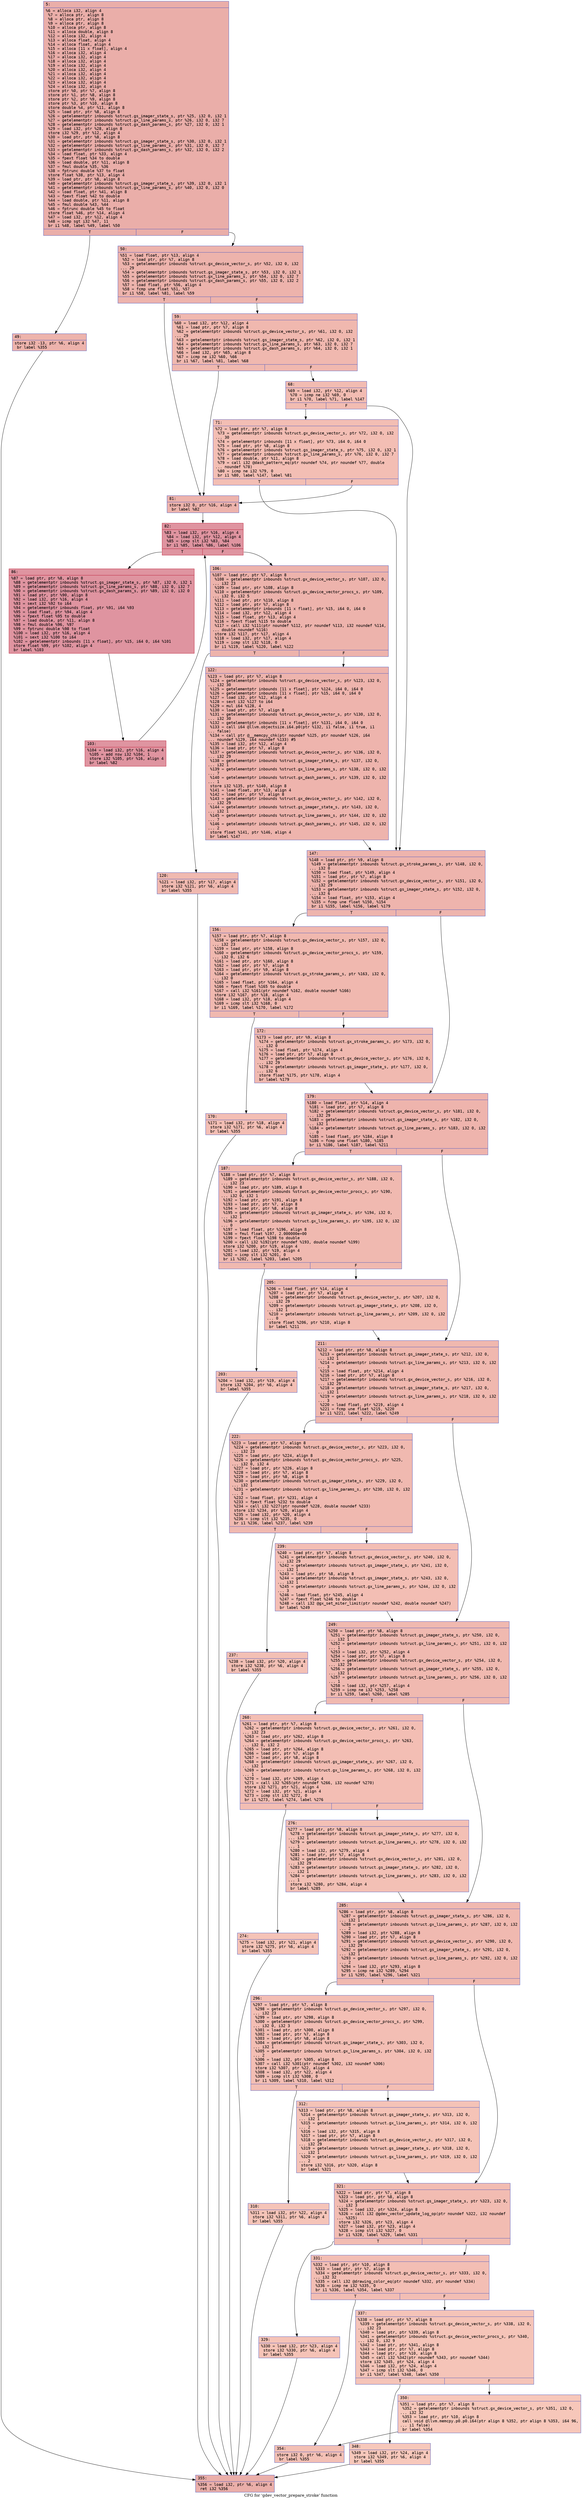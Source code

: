digraph "CFG for 'gdev_vector_prepare_stroke' function" {
	label="CFG for 'gdev_vector_prepare_stroke' function";

	Node0x6000009cc410 [shape=record,color="#3d50c3ff", style=filled, fillcolor="#d0473d70" fontname="Courier",label="{5:\l|  %6 = alloca i32, align 4\l  %7 = alloca ptr, align 8\l  %8 = alloca ptr, align 8\l  %9 = alloca ptr, align 8\l  %10 = alloca ptr, align 8\l  %11 = alloca double, align 8\l  %12 = alloca i32, align 4\l  %13 = alloca float, align 4\l  %14 = alloca float, align 4\l  %15 = alloca [11 x float], align 4\l  %16 = alloca i32, align 4\l  %17 = alloca i32, align 4\l  %18 = alloca i32, align 4\l  %19 = alloca i32, align 4\l  %20 = alloca i32, align 4\l  %21 = alloca i32, align 4\l  %22 = alloca i32, align 4\l  %23 = alloca i32, align 4\l  %24 = alloca i32, align 4\l  store ptr %0, ptr %7, align 8\l  store ptr %1, ptr %8, align 8\l  store ptr %2, ptr %9, align 8\l  store ptr %3, ptr %10, align 8\l  store double %4, ptr %11, align 8\l  %25 = load ptr, ptr %8, align 8\l  %26 = getelementptr inbounds %struct.gs_imager_state_s, ptr %25, i32 0, i32 1\l  %27 = getelementptr inbounds %struct.gx_line_params_s, ptr %26, i32 0, i32 7\l  %28 = getelementptr inbounds %struct.gx_dash_params_s, ptr %27, i32 0, i32 1\l  %29 = load i32, ptr %28, align 8\l  store i32 %29, ptr %12, align 4\l  %30 = load ptr, ptr %8, align 8\l  %31 = getelementptr inbounds %struct.gs_imager_state_s, ptr %30, i32 0, i32 1\l  %32 = getelementptr inbounds %struct.gx_line_params_s, ptr %31, i32 0, i32 7\l  %33 = getelementptr inbounds %struct.gx_dash_params_s, ptr %32, i32 0, i32 2\l  %34 = load float, ptr %33, align 4\l  %35 = fpext float %34 to double\l  %36 = load double, ptr %11, align 8\l  %37 = fmul double %35, %36\l  %38 = fptrunc double %37 to float\l  store float %38, ptr %13, align 4\l  %39 = load ptr, ptr %8, align 8\l  %40 = getelementptr inbounds %struct.gs_imager_state_s, ptr %39, i32 0, i32 1\l  %41 = getelementptr inbounds %struct.gx_line_params_s, ptr %40, i32 0, i32 0\l  %42 = load float, ptr %41, align 8\l  %43 = fpext float %42 to double\l  %44 = load double, ptr %11, align 8\l  %45 = fmul double %43, %44\l  %46 = fptrunc double %45 to float\l  store float %46, ptr %14, align 4\l  %47 = load i32, ptr %12, align 4\l  %48 = icmp sgt i32 %47, 11\l  br i1 %48, label %49, label %50\l|{<s0>T|<s1>F}}"];
	Node0x6000009cc410:s0 -> Node0x6000009cc460[tooltip="5 -> 49\nProbability 50.00%" ];
	Node0x6000009cc410:s1 -> Node0x6000009cc4b0[tooltip="5 -> 50\nProbability 50.00%" ];
	Node0x6000009cc460 [shape=record,color="#3d50c3ff", style=filled, fillcolor="#d6524470" fontname="Courier",label="{49:\l|  store i32 -13, ptr %6, align 4\l  br label %355\l}"];
	Node0x6000009cc460 -> Node0x6000009cd090[tooltip="49 -> 355\nProbability 100.00%" ];
	Node0x6000009cc4b0 [shape=record,color="#3d50c3ff", style=filled, fillcolor="#d6524470" fontname="Courier",label="{50:\l|  %51 = load float, ptr %13, align 4\l  %52 = load ptr, ptr %7, align 8\l  %53 = getelementptr inbounds %struct.gx_device_vector_s, ptr %52, i32 0, i32\l... 29\l  %54 = getelementptr inbounds %struct.gs_imager_state_s, ptr %53, i32 0, i32 1\l  %55 = getelementptr inbounds %struct.gx_line_params_s, ptr %54, i32 0, i32 7\l  %56 = getelementptr inbounds %struct.gx_dash_params_s, ptr %55, i32 0, i32 2\l  %57 = load float, ptr %56, align 4\l  %58 = fcmp une float %51, %57\l  br i1 %58, label %81, label %59\l|{<s0>T|<s1>F}}"];
	Node0x6000009cc4b0:s0 -> Node0x6000009cc5f0[tooltip="50 -> 81\nProbability 62.50%" ];
	Node0x6000009cc4b0:s1 -> Node0x6000009cc500[tooltip="50 -> 59\nProbability 37.50%" ];
	Node0x6000009cc500 [shape=record,color="#3d50c3ff", style=filled, fillcolor="#dc5d4a70" fontname="Courier",label="{59:\l|  %60 = load i32, ptr %12, align 4\l  %61 = load ptr, ptr %7, align 8\l  %62 = getelementptr inbounds %struct.gx_device_vector_s, ptr %61, i32 0, i32\l... 29\l  %63 = getelementptr inbounds %struct.gs_imager_state_s, ptr %62, i32 0, i32 1\l  %64 = getelementptr inbounds %struct.gx_line_params_s, ptr %63, i32 0, i32 7\l  %65 = getelementptr inbounds %struct.gx_dash_params_s, ptr %64, i32 0, i32 1\l  %66 = load i32, ptr %65, align 8\l  %67 = icmp ne i32 %60, %66\l  br i1 %67, label %81, label %68\l|{<s0>T|<s1>F}}"];
	Node0x6000009cc500:s0 -> Node0x6000009cc5f0[tooltip="59 -> 81\nProbability 50.00%" ];
	Node0x6000009cc500:s1 -> Node0x6000009cc550[tooltip="59 -> 68\nProbability 50.00%" ];
	Node0x6000009cc550 [shape=record,color="#3d50c3ff", style=filled, fillcolor="#e1675170" fontname="Courier",label="{68:\l|  %69 = load i32, ptr %12, align 4\l  %70 = icmp ne i32 %69, 0\l  br i1 %70, label %71, label %147\l|{<s0>T|<s1>F}}"];
	Node0x6000009cc550:s0 -> Node0x6000009cc5a0[tooltip="68 -> 71\nProbability 62.50%" ];
	Node0x6000009cc550:s1 -> Node0x6000009cc820[tooltip="68 -> 147\nProbability 37.50%" ];
	Node0x6000009cc5a0 [shape=record,color="#3d50c3ff", style=filled, fillcolor="#e36c5570" fontname="Courier",label="{71:\l|  %72 = load ptr, ptr %7, align 8\l  %73 = getelementptr inbounds %struct.gx_device_vector_s, ptr %72, i32 0, i32\l... 30\l  %74 = getelementptr inbounds [11 x float], ptr %73, i64 0, i64 0\l  %75 = load ptr, ptr %8, align 8\l  %76 = getelementptr inbounds %struct.gs_imager_state_s, ptr %75, i32 0, i32 1\l  %77 = getelementptr inbounds %struct.gx_line_params_s, ptr %76, i32 0, i32 7\l  %78 = load double, ptr %11, align 8\l  %79 = call i32 @dash_pattern_eq(ptr noundef %74, ptr noundef %77, double\l... noundef %78)\l  %80 = icmp ne i32 %79, 0\l  br i1 %80, label %147, label %81\l|{<s0>T|<s1>F}}"];
	Node0x6000009cc5a0:s0 -> Node0x6000009cc820[tooltip="71 -> 147\nProbability 62.50%" ];
	Node0x6000009cc5a0:s1 -> Node0x6000009cc5f0[tooltip="71 -> 81\nProbability 37.50%" ];
	Node0x6000009cc5f0 [shape=record,color="#3d50c3ff", style=filled, fillcolor="#d6524470" fontname="Courier",label="{81:\l|  store i32 0, ptr %16, align 4\l  br label %82\l}"];
	Node0x6000009cc5f0 -> Node0x6000009cc640[tooltip="81 -> 82\nProbability 100.00%" ];
	Node0x6000009cc640 [shape=record,color="#b70d28ff", style=filled, fillcolor="#b70d2870" fontname="Courier",label="{82:\l|  %83 = load i32, ptr %16, align 4\l  %84 = load i32, ptr %12, align 4\l  %85 = icmp slt i32 %83, %84\l  br i1 %85, label %86, label %106\l|{<s0>T|<s1>F}}"];
	Node0x6000009cc640:s0 -> Node0x6000009cc690[tooltip="82 -> 86\nProbability 96.88%" ];
	Node0x6000009cc640:s1 -> Node0x6000009cc730[tooltip="82 -> 106\nProbability 3.12%" ];
	Node0x6000009cc690 [shape=record,color="#b70d28ff", style=filled, fillcolor="#b70d2870" fontname="Courier",label="{86:\l|  %87 = load ptr, ptr %8, align 8\l  %88 = getelementptr inbounds %struct.gs_imager_state_s, ptr %87, i32 0, i32 1\l  %89 = getelementptr inbounds %struct.gx_line_params_s, ptr %88, i32 0, i32 7\l  %90 = getelementptr inbounds %struct.gx_dash_params_s, ptr %89, i32 0, i32 0\l  %91 = load ptr, ptr %90, align 8\l  %92 = load i32, ptr %16, align 4\l  %93 = sext i32 %92 to i64\l  %94 = getelementptr inbounds float, ptr %91, i64 %93\l  %95 = load float, ptr %94, align 4\l  %96 = fpext float %95 to double\l  %97 = load double, ptr %11, align 8\l  %98 = fmul double %96, %97\l  %99 = fptrunc double %98 to float\l  %100 = load i32, ptr %16, align 4\l  %101 = sext i32 %100 to i64\l  %102 = getelementptr inbounds [11 x float], ptr %15, i64 0, i64 %101\l  store float %99, ptr %102, align 4\l  br label %103\l}"];
	Node0x6000009cc690 -> Node0x6000009cc6e0[tooltip="86 -> 103\nProbability 100.00%" ];
	Node0x6000009cc6e0 [shape=record,color="#b70d28ff", style=filled, fillcolor="#b70d2870" fontname="Courier",label="{103:\l|  %104 = load i32, ptr %16, align 4\l  %105 = add nsw i32 %104, 1\l  store i32 %105, ptr %16, align 4\l  br label %82\l}"];
	Node0x6000009cc6e0 -> Node0x6000009cc640[tooltip="103 -> 82\nProbability 100.00%" ];
	Node0x6000009cc730 [shape=record,color="#3d50c3ff", style=filled, fillcolor="#d6524470" fontname="Courier",label="{106:\l|  %107 = load ptr, ptr %7, align 8\l  %108 = getelementptr inbounds %struct.gx_device_vector_s, ptr %107, i32 0,\l... i32 23\l  %109 = load ptr, ptr %108, align 8\l  %110 = getelementptr inbounds %struct.gx_device_vector_procs_s, ptr %109,\l... i32 0, i32 5\l  %111 = load ptr, ptr %110, align 8\l  %112 = load ptr, ptr %7, align 8\l  %113 = getelementptr inbounds [11 x float], ptr %15, i64 0, i64 0\l  %114 = load i32, ptr %12, align 4\l  %115 = load float, ptr %13, align 4\l  %116 = fpext float %115 to double\l  %117 = call i32 %111(ptr noundef %112, ptr noundef %113, i32 noundef %114,\l... double noundef %116)\l  store i32 %117, ptr %17, align 4\l  %118 = load i32, ptr %17, align 4\l  %119 = icmp slt i32 %118, 0\l  br i1 %119, label %120, label %122\l|{<s0>T|<s1>F}}"];
	Node0x6000009cc730:s0 -> Node0x6000009cc780[tooltip="106 -> 120\nProbability 37.50%" ];
	Node0x6000009cc730:s1 -> Node0x6000009cc7d0[tooltip="106 -> 122\nProbability 62.50%" ];
	Node0x6000009cc780 [shape=record,color="#3d50c3ff", style=filled, fillcolor="#de614d70" fontname="Courier",label="{120:\l|  %121 = load i32, ptr %17, align 4\l  store i32 %121, ptr %6, align 4\l  br label %355\l}"];
	Node0x6000009cc780 -> Node0x6000009cd090[tooltip="120 -> 355\nProbability 100.00%" ];
	Node0x6000009cc7d0 [shape=record,color="#3d50c3ff", style=filled, fillcolor="#d8564670" fontname="Courier",label="{122:\l|  %123 = load ptr, ptr %7, align 8\l  %124 = getelementptr inbounds %struct.gx_device_vector_s, ptr %123, i32 0,\l... i32 30\l  %125 = getelementptr inbounds [11 x float], ptr %124, i64 0, i64 0\l  %126 = getelementptr inbounds [11 x float], ptr %15, i64 0, i64 0\l  %127 = load i32, ptr %12, align 4\l  %128 = sext i32 %127 to i64\l  %129 = mul i64 %128, 4\l  %130 = load ptr, ptr %7, align 8\l  %131 = getelementptr inbounds %struct.gx_device_vector_s, ptr %130, i32 0,\l... i32 30\l  %132 = getelementptr inbounds [11 x float], ptr %131, i64 0, i64 0\l  %133 = call i64 @llvm.objectsize.i64.p0(ptr %132, i1 false, i1 true, i1\l... false)\l  %134 = call ptr @__memcpy_chk(ptr noundef %125, ptr noundef %126, i64\l... noundef %129, i64 noundef %133) #5\l  %135 = load i32, ptr %12, align 4\l  %136 = load ptr, ptr %7, align 8\l  %137 = getelementptr inbounds %struct.gx_device_vector_s, ptr %136, i32 0,\l... i32 29\l  %138 = getelementptr inbounds %struct.gs_imager_state_s, ptr %137, i32 0,\l... i32 1\l  %139 = getelementptr inbounds %struct.gx_line_params_s, ptr %138, i32 0, i32\l... 7\l  %140 = getelementptr inbounds %struct.gx_dash_params_s, ptr %139, i32 0, i32\l... 1\l  store i32 %135, ptr %140, align 8\l  %141 = load float, ptr %13, align 4\l  %142 = load ptr, ptr %7, align 8\l  %143 = getelementptr inbounds %struct.gx_device_vector_s, ptr %142, i32 0,\l... i32 29\l  %144 = getelementptr inbounds %struct.gs_imager_state_s, ptr %143, i32 0,\l... i32 1\l  %145 = getelementptr inbounds %struct.gx_line_params_s, ptr %144, i32 0, i32\l... 7\l  %146 = getelementptr inbounds %struct.gx_dash_params_s, ptr %145, i32 0, i32\l... 2\l  store float %141, ptr %146, align 4\l  br label %147\l}"];
	Node0x6000009cc7d0 -> Node0x6000009cc820[tooltip="122 -> 147\nProbability 100.00%" ];
	Node0x6000009cc820 [shape=record,color="#3d50c3ff", style=filled, fillcolor="#d8564670" fontname="Courier",label="{147:\l|  %148 = load ptr, ptr %9, align 8\l  %149 = getelementptr inbounds %struct.gx_stroke_params_s, ptr %148, i32 0,\l... i32 0\l  %150 = load float, ptr %149, align 4\l  %151 = load ptr, ptr %7, align 8\l  %152 = getelementptr inbounds %struct.gx_device_vector_s, ptr %151, i32 0,\l... i32 29\l  %153 = getelementptr inbounds %struct.gs_imager_state_s, ptr %152, i32 0,\l... i32 6\l  %154 = load float, ptr %153, align 4\l  %155 = fcmp une float %150, %154\l  br i1 %155, label %156, label %179\l|{<s0>T|<s1>F}}"];
	Node0x6000009cc820:s0 -> Node0x6000009cc870[tooltip="147 -> 156\nProbability 62.50%" ];
	Node0x6000009cc820:s1 -> Node0x6000009cc960[tooltip="147 -> 179\nProbability 37.50%" ];
	Node0x6000009cc870 [shape=record,color="#3d50c3ff", style=filled, fillcolor="#dc5d4a70" fontname="Courier",label="{156:\l|  %157 = load ptr, ptr %7, align 8\l  %158 = getelementptr inbounds %struct.gx_device_vector_s, ptr %157, i32 0,\l... i32 23\l  %159 = load ptr, ptr %158, align 8\l  %160 = getelementptr inbounds %struct.gx_device_vector_procs_s, ptr %159,\l... i32 0, i32 6\l  %161 = load ptr, ptr %160, align 8\l  %162 = load ptr, ptr %7, align 8\l  %163 = load ptr, ptr %9, align 8\l  %164 = getelementptr inbounds %struct.gx_stroke_params_s, ptr %163, i32 0,\l... i32 0\l  %165 = load float, ptr %164, align 4\l  %166 = fpext float %165 to double\l  %167 = call i32 %161(ptr noundef %162, double noundef %166)\l  store i32 %167, ptr %18, align 4\l  %168 = load i32, ptr %18, align 4\l  %169 = icmp slt i32 %168, 0\l  br i1 %169, label %170, label %172\l|{<s0>T|<s1>F}}"];
	Node0x6000009cc870:s0 -> Node0x6000009cc8c0[tooltip="156 -> 170\nProbability 37.50%" ];
	Node0x6000009cc870:s1 -> Node0x6000009cc910[tooltip="156 -> 172\nProbability 62.50%" ];
	Node0x6000009cc8c0 [shape=record,color="#3d50c3ff", style=filled, fillcolor="#e36c5570" fontname="Courier",label="{170:\l|  %171 = load i32, ptr %18, align 4\l  store i32 %171, ptr %6, align 4\l  br label %355\l}"];
	Node0x6000009cc8c0 -> Node0x6000009cd090[tooltip="170 -> 355\nProbability 100.00%" ];
	Node0x6000009cc910 [shape=record,color="#3d50c3ff", style=filled, fillcolor="#de614d70" fontname="Courier",label="{172:\l|  %173 = load ptr, ptr %9, align 8\l  %174 = getelementptr inbounds %struct.gx_stroke_params_s, ptr %173, i32 0,\l... i32 0\l  %175 = load float, ptr %174, align 4\l  %176 = load ptr, ptr %7, align 8\l  %177 = getelementptr inbounds %struct.gx_device_vector_s, ptr %176, i32 0,\l... i32 29\l  %178 = getelementptr inbounds %struct.gs_imager_state_s, ptr %177, i32 0,\l... i32 6\l  store float %175, ptr %178, align 4\l  br label %179\l}"];
	Node0x6000009cc910 -> Node0x6000009cc960[tooltip="172 -> 179\nProbability 100.00%" ];
	Node0x6000009cc960 [shape=record,color="#3d50c3ff", style=filled, fillcolor="#d8564670" fontname="Courier",label="{179:\l|  %180 = load float, ptr %14, align 4\l  %181 = load ptr, ptr %7, align 8\l  %182 = getelementptr inbounds %struct.gx_device_vector_s, ptr %181, i32 0,\l... i32 29\l  %183 = getelementptr inbounds %struct.gs_imager_state_s, ptr %182, i32 0,\l... i32 1\l  %184 = getelementptr inbounds %struct.gx_line_params_s, ptr %183, i32 0, i32\l... 0\l  %185 = load float, ptr %184, align 8\l  %186 = fcmp une float %180, %185\l  br i1 %186, label %187, label %211\l|{<s0>T|<s1>F}}"];
	Node0x6000009cc960:s0 -> Node0x6000009cc9b0[tooltip="179 -> 187\nProbability 62.50%" ];
	Node0x6000009cc960:s1 -> Node0x6000009ccaa0[tooltip="179 -> 211\nProbability 37.50%" ];
	Node0x6000009cc9b0 [shape=record,color="#3d50c3ff", style=filled, fillcolor="#de614d70" fontname="Courier",label="{187:\l|  %188 = load ptr, ptr %7, align 8\l  %189 = getelementptr inbounds %struct.gx_device_vector_s, ptr %188, i32 0,\l... i32 23\l  %190 = load ptr, ptr %189, align 8\l  %191 = getelementptr inbounds %struct.gx_device_vector_procs_s, ptr %190,\l... i32 0, i32 1\l  %192 = load ptr, ptr %191, align 8\l  %193 = load ptr, ptr %7, align 8\l  %194 = load ptr, ptr %8, align 8\l  %195 = getelementptr inbounds %struct.gs_imager_state_s, ptr %194, i32 0,\l... i32 1\l  %196 = getelementptr inbounds %struct.gx_line_params_s, ptr %195, i32 0, i32\l... 0\l  %197 = load float, ptr %196, align 8\l  %198 = fmul float %197, 2.000000e+00\l  %199 = fpext float %198 to double\l  %200 = call i32 %192(ptr noundef %193, double noundef %199)\l  store i32 %200, ptr %19, align 4\l  %201 = load i32, ptr %19, align 4\l  %202 = icmp slt i32 %201, 0\l  br i1 %202, label %203, label %205\l|{<s0>T|<s1>F}}"];
	Node0x6000009cc9b0:s0 -> Node0x6000009cca00[tooltip="187 -> 203\nProbability 37.50%" ];
	Node0x6000009cc9b0:s1 -> Node0x6000009cca50[tooltip="187 -> 205\nProbability 62.50%" ];
	Node0x6000009cca00 [shape=record,color="#3d50c3ff", style=filled, fillcolor="#e36c5570" fontname="Courier",label="{203:\l|  %204 = load i32, ptr %19, align 4\l  store i32 %204, ptr %6, align 4\l  br label %355\l}"];
	Node0x6000009cca00 -> Node0x6000009cd090[tooltip="203 -> 355\nProbability 100.00%" ];
	Node0x6000009cca50 [shape=record,color="#3d50c3ff", style=filled, fillcolor="#e1675170" fontname="Courier",label="{205:\l|  %206 = load float, ptr %14, align 4\l  %207 = load ptr, ptr %7, align 8\l  %208 = getelementptr inbounds %struct.gx_device_vector_s, ptr %207, i32 0,\l... i32 29\l  %209 = getelementptr inbounds %struct.gs_imager_state_s, ptr %208, i32 0,\l... i32 1\l  %210 = getelementptr inbounds %struct.gx_line_params_s, ptr %209, i32 0, i32\l... 0\l  store float %206, ptr %210, align 8\l  br label %211\l}"];
	Node0x6000009cca50 -> Node0x6000009ccaa0[tooltip="205 -> 211\nProbability 100.00%" ];
	Node0x6000009ccaa0 [shape=record,color="#3d50c3ff", style=filled, fillcolor="#dc5d4a70" fontname="Courier",label="{211:\l|  %212 = load ptr, ptr %8, align 8\l  %213 = getelementptr inbounds %struct.gs_imager_state_s, ptr %212, i32 0,\l... i32 1\l  %214 = getelementptr inbounds %struct.gx_line_params_s, ptr %213, i32 0, i32\l... 3\l  %215 = load float, ptr %214, align 4\l  %216 = load ptr, ptr %7, align 8\l  %217 = getelementptr inbounds %struct.gx_device_vector_s, ptr %216, i32 0,\l... i32 29\l  %218 = getelementptr inbounds %struct.gs_imager_state_s, ptr %217, i32 0,\l... i32 1\l  %219 = getelementptr inbounds %struct.gx_line_params_s, ptr %218, i32 0, i32\l... 3\l  %220 = load float, ptr %219, align 4\l  %221 = fcmp une float %215, %220\l  br i1 %221, label %222, label %249\l|{<s0>T|<s1>F}}"];
	Node0x6000009ccaa0:s0 -> Node0x6000009ccaf0[tooltip="211 -> 222\nProbability 62.50%" ];
	Node0x6000009ccaa0:s1 -> Node0x6000009ccbe0[tooltip="211 -> 249\nProbability 37.50%" ];
	Node0x6000009ccaf0 [shape=record,color="#3d50c3ff", style=filled, fillcolor="#de614d70" fontname="Courier",label="{222:\l|  %223 = load ptr, ptr %7, align 8\l  %224 = getelementptr inbounds %struct.gx_device_vector_s, ptr %223, i32 0,\l... i32 23\l  %225 = load ptr, ptr %224, align 8\l  %226 = getelementptr inbounds %struct.gx_device_vector_procs_s, ptr %225,\l... i32 0, i32 4\l  %227 = load ptr, ptr %226, align 8\l  %228 = load ptr, ptr %7, align 8\l  %229 = load ptr, ptr %8, align 8\l  %230 = getelementptr inbounds %struct.gs_imager_state_s, ptr %229, i32 0,\l... i32 1\l  %231 = getelementptr inbounds %struct.gx_line_params_s, ptr %230, i32 0, i32\l... 3\l  %232 = load float, ptr %231, align 4\l  %233 = fpext float %232 to double\l  %234 = call i32 %227(ptr noundef %228, double noundef %233)\l  store i32 %234, ptr %20, align 4\l  %235 = load i32, ptr %20, align 4\l  %236 = icmp slt i32 %235, 0\l  br i1 %236, label %237, label %239\l|{<s0>T|<s1>F}}"];
	Node0x6000009ccaf0:s0 -> Node0x6000009ccb40[tooltip="222 -> 237\nProbability 37.50%" ];
	Node0x6000009ccaf0:s1 -> Node0x6000009ccb90[tooltip="222 -> 239\nProbability 62.50%" ];
	Node0x6000009ccb40 [shape=record,color="#3d50c3ff", style=filled, fillcolor="#e5705870" fontname="Courier",label="{237:\l|  %238 = load i32, ptr %20, align 4\l  store i32 %238, ptr %6, align 4\l  br label %355\l}"];
	Node0x6000009ccb40 -> Node0x6000009cd090[tooltip="237 -> 355\nProbability 100.00%" ];
	Node0x6000009ccb90 [shape=record,color="#3d50c3ff", style=filled, fillcolor="#e36c5570" fontname="Courier",label="{239:\l|  %240 = load ptr, ptr %7, align 8\l  %241 = getelementptr inbounds %struct.gx_device_vector_s, ptr %240, i32 0,\l... i32 29\l  %242 = getelementptr inbounds %struct.gs_imager_state_s, ptr %241, i32 0,\l... i32 1\l  %243 = load ptr, ptr %8, align 8\l  %244 = getelementptr inbounds %struct.gs_imager_state_s, ptr %243, i32 0,\l... i32 1\l  %245 = getelementptr inbounds %struct.gx_line_params_s, ptr %244, i32 0, i32\l... 3\l  %246 = load float, ptr %245, align 4\l  %247 = fpext float %246 to double\l  %248 = call i32 @gx_set_miter_limit(ptr noundef %242, double noundef %247)\l  br label %249\l}"];
	Node0x6000009ccb90 -> Node0x6000009ccbe0[tooltip="239 -> 249\nProbability 100.00%" ];
	Node0x6000009ccbe0 [shape=record,color="#3d50c3ff", style=filled, fillcolor="#de614d70" fontname="Courier",label="{249:\l|  %250 = load ptr, ptr %8, align 8\l  %251 = getelementptr inbounds %struct.gs_imager_state_s, ptr %250, i32 0,\l... i32 1\l  %252 = getelementptr inbounds %struct.gx_line_params_s, ptr %251, i32 0, i32\l... 1\l  %253 = load i32, ptr %252, align 4\l  %254 = load ptr, ptr %7, align 8\l  %255 = getelementptr inbounds %struct.gx_device_vector_s, ptr %254, i32 0,\l... i32 29\l  %256 = getelementptr inbounds %struct.gs_imager_state_s, ptr %255, i32 0,\l... i32 1\l  %257 = getelementptr inbounds %struct.gx_line_params_s, ptr %256, i32 0, i32\l... 1\l  %258 = load i32, ptr %257, align 4\l  %259 = icmp ne i32 %253, %258\l  br i1 %259, label %260, label %285\l|{<s0>T|<s1>F}}"];
	Node0x6000009ccbe0:s0 -> Node0x6000009ccc30[tooltip="249 -> 260\nProbability 50.00%" ];
	Node0x6000009ccbe0:s1 -> Node0x6000009ccd20[tooltip="249 -> 285\nProbability 50.00%" ];
	Node0x6000009ccc30 [shape=record,color="#3d50c3ff", style=filled, fillcolor="#e36c5570" fontname="Courier",label="{260:\l|  %261 = load ptr, ptr %7, align 8\l  %262 = getelementptr inbounds %struct.gx_device_vector_s, ptr %261, i32 0,\l... i32 23\l  %263 = load ptr, ptr %262, align 8\l  %264 = getelementptr inbounds %struct.gx_device_vector_procs_s, ptr %263,\l... i32 0, i32 2\l  %265 = load ptr, ptr %264, align 8\l  %266 = load ptr, ptr %7, align 8\l  %267 = load ptr, ptr %8, align 8\l  %268 = getelementptr inbounds %struct.gs_imager_state_s, ptr %267, i32 0,\l... i32 1\l  %269 = getelementptr inbounds %struct.gx_line_params_s, ptr %268, i32 0, i32\l... 1\l  %270 = load i32, ptr %269, align 4\l  %271 = call i32 %265(ptr noundef %266, i32 noundef %270)\l  store i32 %271, ptr %21, align 4\l  %272 = load i32, ptr %21, align 4\l  %273 = icmp slt i32 %272, 0\l  br i1 %273, label %274, label %276\l|{<s0>T|<s1>F}}"];
	Node0x6000009ccc30:s0 -> Node0x6000009ccc80[tooltip="260 -> 274\nProbability 37.50%" ];
	Node0x6000009ccc30:s1 -> Node0x6000009cccd0[tooltip="260 -> 276\nProbability 62.50%" ];
	Node0x6000009ccc80 [shape=record,color="#3d50c3ff", style=filled, fillcolor="#e8765c70" fontname="Courier",label="{274:\l|  %275 = load i32, ptr %21, align 4\l  store i32 %275, ptr %6, align 4\l  br label %355\l}"];
	Node0x6000009ccc80 -> Node0x6000009cd090[tooltip="274 -> 355\nProbability 100.00%" ];
	Node0x6000009cccd0 [shape=record,color="#3d50c3ff", style=filled, fillcolor="#e5705870" fontname="Courier",label="{276:\l|  %277 = load ptr, ptr %8, align 8\l  %278 = getelementptr inbounds %struct.gs_imager_state_s, ptr %277, i32 0,\l... i32 1\l  %279 = getelementptr inbounds %struct.gx_line_params_s, ptr %278, i32 0, i32\l... 1\l  %280 = load i32, ptr %279, align 4\l  %281 = load ptr, ptr %7, align 8\l  %282 = getelementptr inbounds %struct.gx_device_vector_s, ptr %281, i32 0,\l... i32 29\l  %283 = getelementptr inbounds %struct.gs_imager_state_s, ptr %282, i32 0,\l... i32 1\l  %284 = getelementptr inbounds %struct.gx_line_params_s, ptr %283, i32 0, i32\l... 1\l  store i32 %280, ptr %284, align 4\l  br label %285\l}"];
	Node0x6000009cccd0 -> Node0x6000009ccd20[tooltip="276 -> 285\nProbability 100.00%" ];
	Node0x6000009ccd20 [shape=record,color="#3d50c3ff", style=filled, fillcolor="#de614d70" fontname="Courier",label="{285:\l|  %286 = load ptr, ptr %8, align 8\l  %287 = getelementptr inbounds %struct.gs_imager_state_s, ptr %286, i32 0,\l... i32 1\l  %288 = getelementptr inbounds %struct.gx_line_params_s, ptr %287, i32 0, i32\l... 2\l  %289 = load i32, ptr %288, align 8\l  %290 = load ptr, ptr %7, align 8\l  %291 = getelementptr inbounds %struct.gx_device_vector_s, ptr %290, i32 0,\l... i32 29\l  %292 = getelementptr inbounds %struct.gs_imager_state_s, ptr %291, i32 0,\l... i32 1\l  %293 = getelementptr inbounds %struct.gx_line_params_s, ptr %292, i32 0, i32\l... 2\l  %294 = load i32, ptr %293, align 8\l  %295 = icmp ne i32 %289, %294\l  br i1 %295, label %296, label %321\l|{<s0>T|<s1>F}}"];
	Node0x6000009ccd20:s0 -> Node0x6000009ccd70[tooltip="285 -> 296\nProbability 50.00%" ];
	Node0x6000009ccd20:s1 -> Node0x6000009cce60[tooltip="285 -> 321\nProbability 50.00%" ];
	Node0x6000009ccd70 [shape=record,color="#3d50c3ff", style=filled, fillcolor="#e36c5570" fontname="Courier",label="{296:\l|  %297 = load ptr, ptr %7, align 8\l  %298 = getelementptr inbounds %struct.gx_device_vector_s, ptr %297, i32 0,\l... i32 23\l  %299 = load ptr, ptr %298, align 8\l  %300 = getelementptr inbounds %struct.gx_device_vector_procs_s, ptr %299,\l... i32 0, i32 3\l  %301 = load ptr, ptr %300, align 8\l  %302 = load ptr, ptr %7, align 8\l  %303 = load ptr, ptr %8, align 8\l  %304 = getelementptr inbounds %struct.gs_imager_state_s, ptr %303, i32 0,\l... i32 1\l  %305 = getelementptr inbounds %struct.gx_line_params_s, ptr %304, i32 0, i32\l... 2\l  %306 = load i32, ptr %305, align 8\l  %307 = call i32 %301(ptr noundef %302, i32 noundef %306)\l  store i32 %307, ptr %22, align 4\l  %308 = load i32, ptr %22, align 4\l  %309 = icmp slt i32 %308, 0\l  br i1 %309, label %310, label %312\l|{<s0>T|<s1>F}}"];
	Node0x6000009ccd70:s0 -> Node0x6000009ccdc0[tooltip="296 -> 310\nProbability 37.50%" ];
	Node0x6000009ccd70:s1 -> Node0x6000009cce10[tooltip="296 -> 312\nProbability 62.50%" ];
	Node0x6000009ccdc0 [shape=record,color="#3d50c3ff", style=filled, fillcolor="#e97a5f70" fontname="Courier",label="{310:\l|  %311 = load i32, ptr %22, align 4\l  store i32 %311, ptr %6, align 4\l  br label %355\l}"];
	Node0x6000009ccdc0 -> Node0x6000009cd090[tooltip="310 -> 355\nProbability 100.00%" ];
	Node0x6000009cce10 [shape=record,color="#3d50c3ff", style=filled, fillcolor="#e8765c70" fontname="Courier",label="{312:\l|  %313 = load ptr, ptr %8, align 8\l  %314 = getelementptr inbounds %struct.gs_imager_state_s, ptr %313, i32 0,\l... i32 1\l  %315 = getelementptr inbounds %struct.gx_line_params_s, ptr %314, i32 0, i32\l... 2\l  %316 = load i32, ptr %315, align 8\l  %317 = load ptr, ptr %7, align 8\l  %318 = getelementptr inbounds %struct.gx_device_vector_s, ptr %317, i32 0,\l... i32 29\l  %319 = getelementptr inbounds %struct.gs_imager_state_s, ptr %318, i32 0,\l... i32 1\l  %320 = getelementptr inbounds %struct.gx_line_params_s, ptr %319, i32 0, i32\l... 2\l  store i32 %316, ptr %320, align 8\l  br label %321\l}"];
	Node0x6000009cce10 -> Node0x6000009cce60[tooltip="312 -> 321\nProbability 100.00%" ];
	Node0x6000009cce60 [shape=record,color="#3d50c3ff", style=filled, fillcolor="#e1675170" fontname="Courier",label="{321:\l|  %322 = load ptr, ptr %7, align 8\l  %323 = load ptr, ptr %8, align 8\l  %324 = getelementptr inbounds %struct.gs_imager_state_s, ptr %323, i32 0,\l... i32 3\l  %325 = load i32, ptr %324, align 8\l  %326 = call i32 @gdev_vector_update_log_op(ptr noundef %322, i32 noundef\l... %325)\l  store i32 %326, ptr %23, align 4\l  %327 = load i32, ptr %23, align 4\l  %328 = icmp slt i32 %327, 0\l  br i1 %328, label %329, label %331\l|{<s0>T|<s1>F}}"];
	Node0x6000009cce60:s0 -> Node0x6000009cceb0[tooltip="321 -> 329\nProbability 37.50%" ];
	Node0x6000009cce60:s1 -> Node0x6000009ccf00[tooltip="321 -> 331\nProbability 62.50%" ];
	Node0x6000009cceb0 [shape=record,color="#3d50c3ff", style=filled, fillcolor="#e8765c70" fontname="Courier",label="{329:\l|  %330 = load i32, ptr %23, align 4\l  store i32 %330, ptr %6, align 4\l  br label %355\l}"];
	Node0x6000009cceb0 -> Node0x6000009cd090[tooltip="329 -> 355\nProbability 100.00%" ];
	Node0x6000009ccf00 [shape=record,color="#3d50c3ff", style=filled, fillcolor="#e36c5570" fontname="Courier",label="{331:\l|  %332 = load ptr, ptr %10, align 8\l  %333 = load ptr, ptr %7, align 8\l  %334 = getelementptr inbounds %struct.gx_device_vector_s, ptr %333, i32 0,\l... i32 32\l  %335 = call i32 @drawing_color_eq(ptr noundef %332, ptr noundef %334)\l  %336 = icmp ne i32 %335, 0\l  br i1 %336, label %354, label %337\l|{<s0>T|<s1>F}}"];
	Node0x6000009ccf00:s0 -> Node0x6000009cd040[tooltip="331 -> 354\nProbability 62.50%" ];
	Node0x6000009ccf00:s1 -> Node0x6000009ccf50[tooltip="331 -> 337\nProbability 37.50%" ];
	Node0x6000009ccf50 [shape=record,color="#3d50c3ff", style=filled, fillcolor="#e97a5f70" fontname="Courier",label="{337:\l|  %338 = load ptr, ptr %7, align 8\l  %339 = getelementptr inbounds %struct.gx_device_vector_s, ptr %338, i32 0,\l... i32 23\l  %340 = load ptr, ptr %339, align 8\l  %341 = getelementptr inbounds %struct.gx_device_vector_procs_s, ptr %340,\l... i32 0, i32 9\l  %342 = load ptr, ptr %341, align 8\l  %343 = load ptr, ptr %7, align 8\l  %344 = load ptr, ptr %10, align 8\l  %345 = call i32 %342(ptr noundef %343, ptr noundef %344)\l  store i32 %345, ptr %24, align 4\l  %346 = load i32, ptr %24, align 4\l  %347 = icmp slt i32 %346, 0\l  br i1 %347, label %348, label %350\l|{<s0>T|<s1>F}}"];
	Node0x6000009ccf50:s0 -> Node0x6000009ccfa0[tooltip="337 -> 348\nProbability 37.50%" ];
	Node0x6000009ccf50:s1 -> Node0x6000009ccff0[tooltip="337 -> 350\nProbability 62.50%" ];
	Node0x6000009ccfa0 [shape=record,color="#3d50c3ff", style=filled, fillcolor="#ed836670" fontname="Courier",label="{348:\l|  %349 = load i32, ptr %24, align 4\l  store i32 %349, ptr %6, align 4\l  br label %355\l}"];
	Node0x6000009ccfa0 -> Node0x6000009cd090[tooltip="348 -> 355\nProbability 100.00%" ];
	Node0x6000009ccff0 [shape=record,color="#3d50c3ff", style=filled, fillcolor="#ec7f6370" fontname="Courier",label="{350:\l|  %351 = load ptr, ptr %7, align 8\l  %352 = getelementptr inbounds %struct.gx_device_vector_s, ptr %351, i32 0,\l... i32 32\l  %353 = load ptr, ptr %10, align 8\l  call void @llvm.memcpy.p0.p0.i64(ptr align 8 %352, ptr align 8 %353, i64 96,\l... i1 false)\l  br label %354\l}"];
	Node0x6000009ccff0 -> Node0x6000009cd040[tooltip="350 -> 354\nProbability 100.00%" ];
	Node0x6000009cd040 [shape=record,color="#3d50c3ff", style=filled, fillcolor="#e5705870" fontname="Courier",label="{354:\l|  store i32 0, ptr %6, align 4\l  br label %355\l}"];
	Node0x6000009cd040 -> Node0x6000009cd090[tooltip="354 -> 355\nProbability 100.00%" ];
	Node0x6000009cd090 [shape=record,color="#3d50c3ff", style=filled, fillcolor="#d0473d70" fontname="Courier",label="{355:\l|  %356 = load i32, ptr %6, align 4\l  ret i32 %356\l}"];
}
